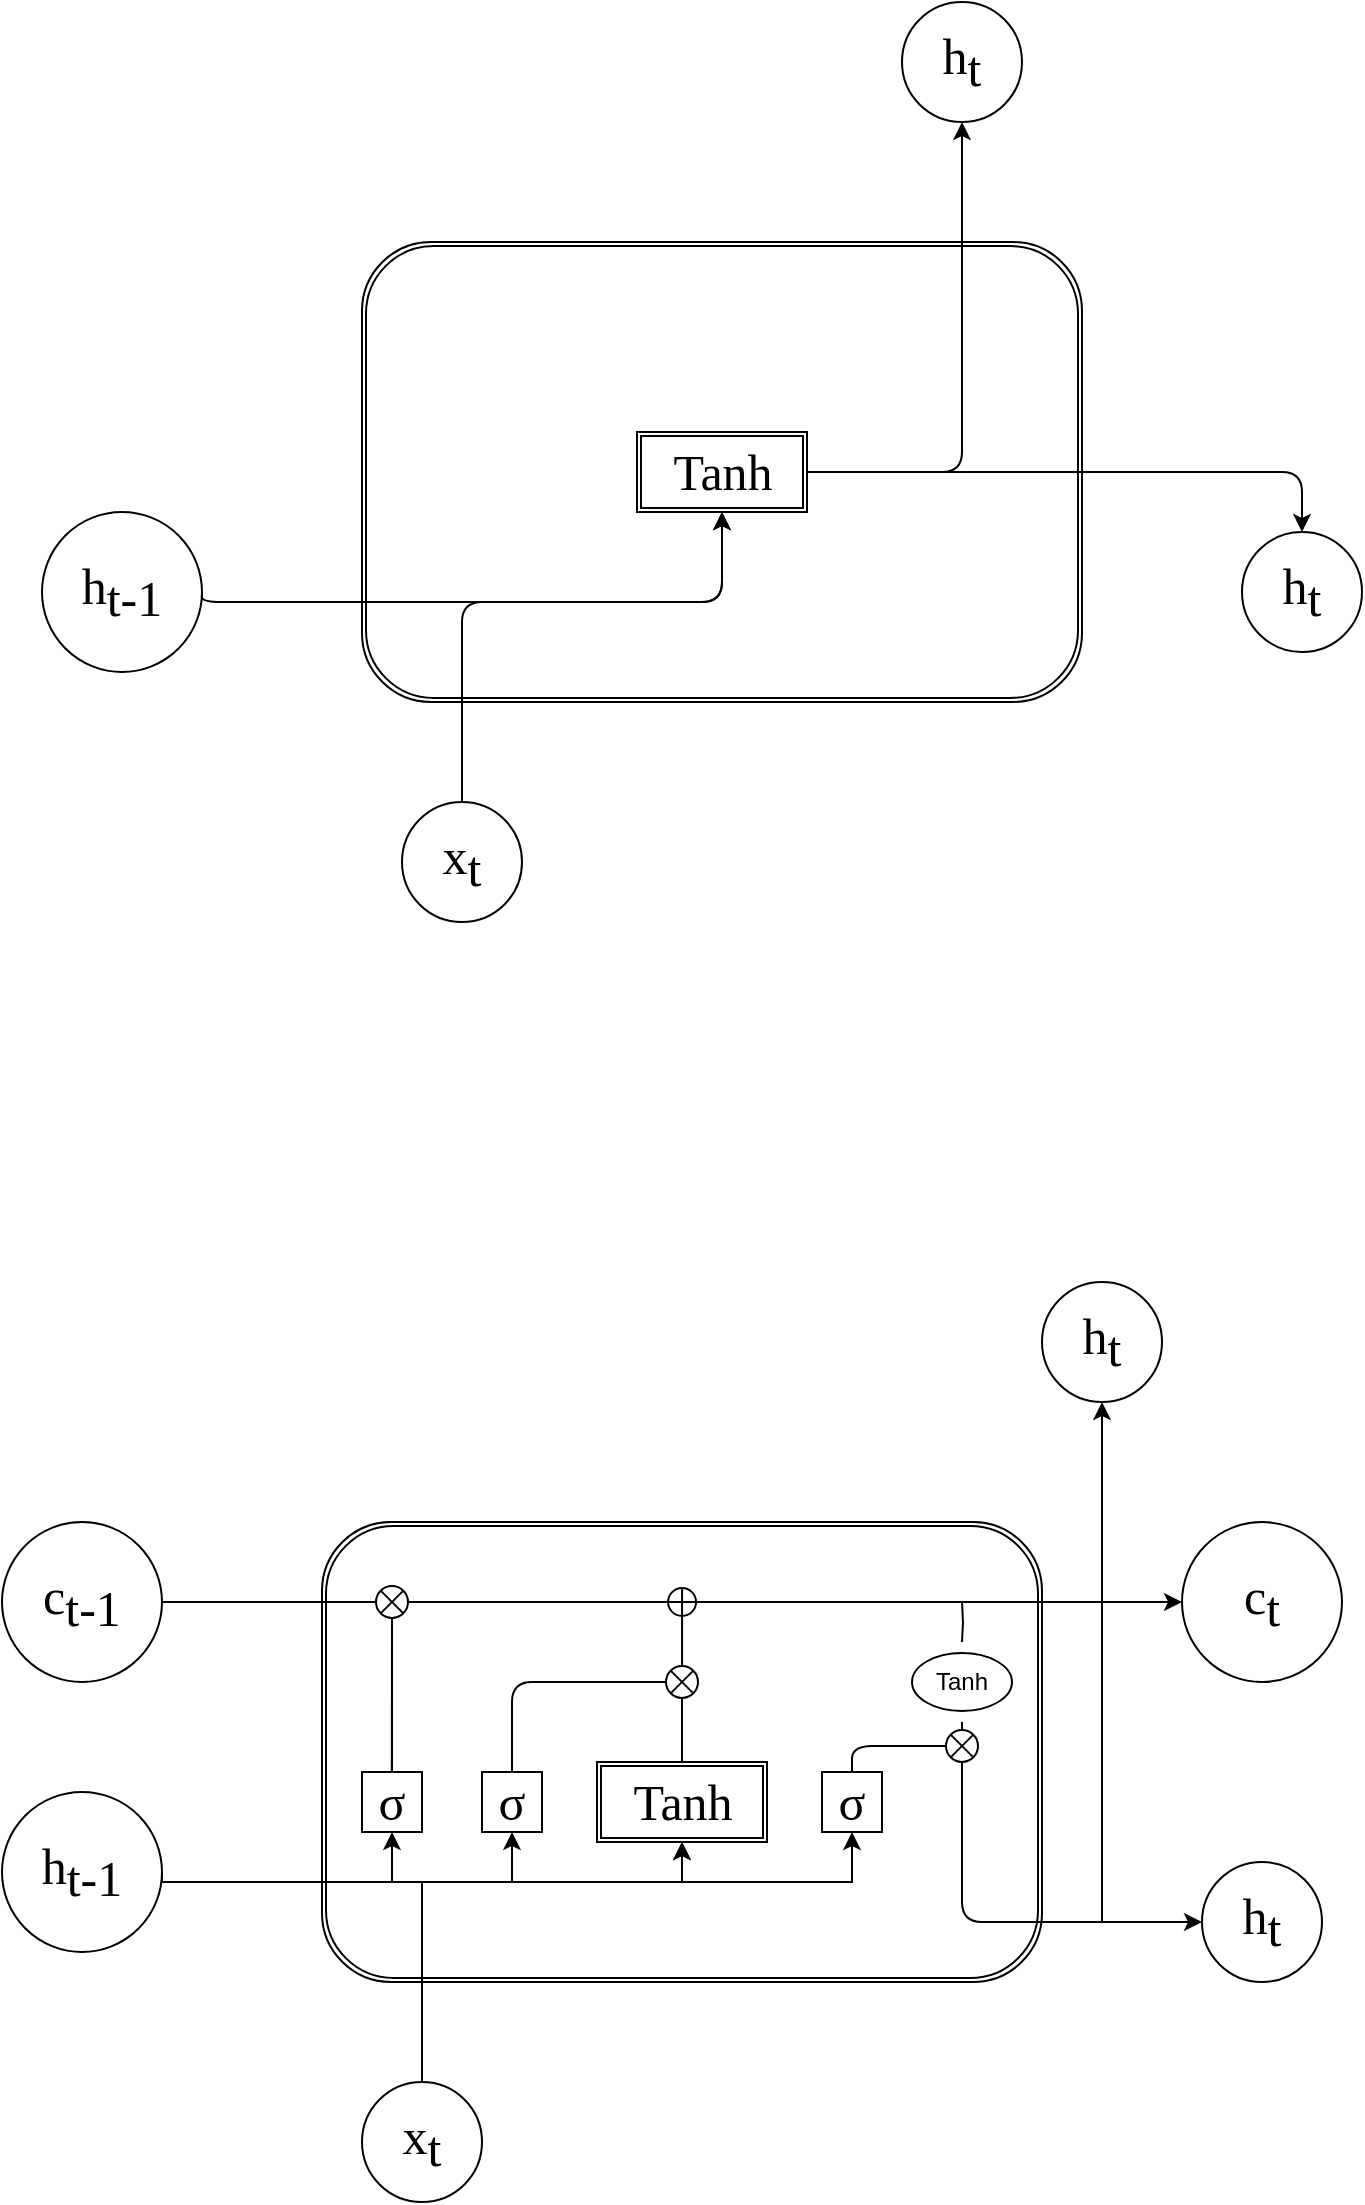 <mxfile pages="1">
    <diagram id="HtkFVWh4NAZ_7xuYh-5z" name="Page-1">
        <mxGraphModel dx="1050" dy="790" grid="1" gridSize="10" guides="1" tooltips="1" connect="1" arrows="1" fold="1" page="1" pageScale="1" pageWidth="850" pageHeight="1100" math="0" shadow="0">
            <root>
                <mxCell id="0"/>
                <mxCell id="1" parent="0"/>
                <mxCell id="2" value="" style="shape=ext;double=1;rounded=1;whiteSpace=wrap;html=1;fontFamily=Times New Roman;fontSize=25;" parent="1" vertex="1">
                    <mxGeometry x="260" y="280" width="360" height="230" as="geometry"/>
                </mxCell>
                <mxCell id="11" style="edgeStyle=orthogonalEdgeStyle;html=1;exitX=1;exitY=0.5;exitDx=0;exitDy=0;entryX=0.5;entryY=0;entryDx=0;entryDy=0;fontFamily=Times New Roman;fontSize=25;" parent="1" source="3" target="9" edge="1">
                    <mxGeometry relative="1" as="geometry"/>
                </mxCell>
                <mxCell id="12" style="edgeStyle=orthogonalEdgeStyle;html=1;exitX=1;exitY=0.5;exitDx=0;exitDy=0;entryX=0.5;entryY=1;entryDx=0;entryDy=0;fontFamily=Times New Roman;fontSize=25;" parent="1" source="3" target="10" edge="1">
                    <mxGeometry relative="1" as="geometry"/>
                </mxCell>
                <mxCell id="3" value="Tanh" style="shape=ext;double=1;rounded=0;whiteSpace=wrap;html=1;fontFamily=Times New Roman;fontSize=25;" parent="1" vertex="1">
                    <mxGeometry x="397.5" y="375" width="85" height="40" as="geometry"/>
                </mxCell>
                <mxCell id="7" style="edgeStyle=orthogonalEdgeStyle;html=1;exitX=0.5;exitY=0;exitDx=0;exitDy=0;entryX=0.5;entryY=1;entryDx=0;entryDy=0;fontFamily=Times New Roman;fontSize=25;" parent="1" source="5" target="3" edge="1">
                    <mxGeometry relative="1" as="geometry">
                        <Array as="points">
                            <mxPoint x="310" y="460"/>
                            <mxPoint x="440" y="460"/>
                        </Array>
                    </mxGeometry>
                </mxCell>
                <mxCell id="5" value="x&lt;sub style=&quot;font-size: 25px;&quot;&gt;t&lt;/sub&gt;" style="ellipse;whiteSpace=wrap;html=1;aspect=fixed;fontFamily=Times New Roman;fontSize=25;" parent="1" vertex="1">
                    <mxGeometry x="280" y="560" width="60" height="60" as="geometry"/>
                </mxCell>
                <mxCell id="8" style="edgeStyle=orthogonalEdgeStyle;html=1;exitX=1;exitY=0.5;exitDx=0;exitDy=0;entryX=0.5;entryY=1;entryDx=0;entryDy=0;fontFamily=Times New Roman;fontSize=25;" parent="1" source="6" target="3" edge="1">
                    <mxGeometry relative="1" as="geometry">
                        <Array as="points">
                            <mxPoint x="180" y="460"/>
                            <mxPoint x="440" y="460"/>
                        </Array>
                    </mxGeometry>
                </mxCell>
                <mxCell id="6" value="h&lt;sub style=&quot;font-size: 25px;&quot;&gt;t-1&lt;/sub&gt;" style="ellipse;whiteSpace=wrap;html=1;aspect=fixed;fontFamily=Times New Roman;fontSize=25;" parent="1" vertex="1">
                    <mxGeometry x="100" y="415" width="80" height="80" as="geometry"/>
                </mxCell>
                <mxCell id="9" value="h&lt;sub style=&quot;font-size: 25px&quot;&gt;t&lt;/sub&gt;" style="ellipse;whiteSpace=wrap;html=1;aspect=fixed;fontFamily=Times New Roman;fontSize=25;" parent="1" vertex="1">
                    <mxGeometry x="700" y="425" width="60" height="60" as="geometry"/>
                </mxCell>
                <mxCell id="10" value="h&lt;sub style=&quot;font-size: 25px;&quot;&gt;t&lt;/sub&gt;" style="ellipse;whiteSpace=wrap;html=1;aspect=fixed;fontFamily=Times New Roman;fontSize=25;" parent="1" vertex="1">
                    <mxGeometry x="530" y="160" width="60" height="60" as="geometry"/>
                </mxCell>
                <mxCell id="13" value="" style="shape=ext;double=1;rounded=1;whiteSpace=wrap;html=1;fontFamily=Times New Roman;fontSize=25;" parent="1" vertex="1">
                    <mxGeometry x="240" y="920" width="360" height="230" as="geometry"/>
                </mxCell>
                <mxCell id="38" style="edgeStyle=none;html=1;exitX=0.5;exitY=0;exitDx=0;exitDy=0;fontSize=18;endArrow=circlePlus;endFill=0;" parent="1" source="16" edge="1">
                    <mxGeometry relative="1" as="geometry">
                        <mxPoint x="420.038" y="952" as="targetPoint"/>
                        <mxPoint x="420" y="1032" as="sourcePoint"/>
                    </mxGeometry>
                </mxCell>
                <mxCell id="16" value="Tanh" style="shape=ext;double=1;rounded=0;whiteSpace=wrap;html=1;fontFamily=Times New Roman;fontSize=25;" parent="1" vertex="1">
                    <mxGeometry x="377.5" y="1040" width="85" height="40" as="geometry"/>
                </mxCell>
                <mxCell id="17" style="edgeStyle=orthogonalEdgeStyle;html=1;exitX=0.5;exitY=0;exitDx=0;exitDy=0;entryX=0.5;entryY=1;entryDx=0;entryDy=0;fontFamily=Times New Roman;fontSize=25;rounded=0;" parent="1" source="18" target="16" edge="1">
                    <mxGeometry relative="1" as="geometry">
                        <Array as="points">
                            <mxPoint x="290" y="1100"/>
                            <mxPoint x="420" y="1100"/>
                        </Array>
                    </mxGeometry>
                </mxCell>
                <mxCell id="25" style="edgeStyle=orthogonalEdgeStyle;html=1;exitX=0.5;exitY=0;exitDx=0;exitDy=0;entryX=0.5;entryY=1;entryDx=0;entryDy=0;fontFamily=Times New Roman;fontSize=25;fontColor=#000000;rounded=0;" parent="1" source="18" target="23" edge="1">
                    <mxGeometry relative="1" as="geometry">
                        <Array as="points">
                            <mxPoint x="290" y="1100"/>
                            <mxPoint x="275" y="1100"/>
                        </Array>
                    </mxGeometry>
                </mxCell>
                <mxCell id="26" style="edgeStyle=orthogonalEdgeStyle;html=1;exitX=0.5;exitY=0;exitDx=0;exitDy=0;entryX=0.5;entryY=1;entryDx=0;entryDy=0;fontFamily=Times New Roman;fontSize=25;fontColor=#000000;rounded=0;" parent="1" source="18" target="24" edge="1">
                    <mxGeometry relative="1" as="geometry">
                        <Array as="points">
                            <mxPoint x="290" y="1100"/>
                            <mxPoint x="335" y="1100"/>
                        </Array>
                    </mxGeometry>
                </mxCell>
                <mxCell id="29" style="edgeStyle=orthogonalEdgeStyle;html=1;exitX=0.5;exitY=0;exitDx=0;exitDy=0;entryX=0.5;entryY=1;entryDx=0;entryDy=0;fontFamily=Times New Roman;fontSize=25;fontColor=#000000;rounded=0;" parent="1" source="18" target="27" edge="1">
                    <mxGeometry relative="1" as="geometry">
                        <Array as="points">
                            <mxPoint x="290" y="1100"/>
                            <mxPoint x="505" y="1100"/>
                        </Array>
                    </mxGeometry>
                </mxCell>
                <mxCell id="18" value="x&lt;sub style=&quot;font-size: 25px;&quot;&gt;t&lt;/sub&gt;" style="ellipse;whiteSpace=wrap;html=1;aspect=fixed;fontFamily=Times New Roman;fontSize=25;" parent="1" vertex="1">
                    <mxGeometry x="260" y="1200" width="60" height="60" as="geometry"/>
                </mxCell>
                <mxCell id="19" style="edgeStyle=orthogonalEdgeStyle;html=1;exitX=1;exitY=0.5;exitDx=0;exitDy=0;entryX=0.5;entryY=1;entryDx=0;entryDy=0;fontFamily=Times New Roman;fontSize=25;rounded=0;" parent="1" source="20" target="16" edge="1">
                    <mxGeometry relative="1" as="geometry">
                        <Array as="points">
                            <mxPoint x="160" y="1100"/>
                            <mxPoint x="420" y="1100"/>
                        </Array>
                    </mxGeometry>
                </mxCell>
                <mxCell id="20" value="h&lt;sub style=&quot;font-size: 25px;&quot;&gt;t-1&lt;/sub&gt;" style="ellipse;whiteSpace=wrap;html=1;aspect=fixed;fontFamily=Times New Roman;fontSize=25;" parent="1" vertex="1">
                    <mxGeometry x="80" y="1055" width="80" height="80" as="geometry"/>
                </mxCell>
                <mxCell id="21" value="h&lt;sub style=&quot;font-size: 25px&quot;&gt;t&lt;/sub&gt;" style="ellipse;whiteSpace=wrap;html=1;aspect=fixed;fontFamily=Times New Roman;fontSize=25;" parent="1" vertex="1">
                    <mxGeometry x="680" y="1090" width="60" height="60" as="geometry"/>
                </mxCell>
                <mxCell id="22" value="h&lt;sub style=&quot;font-size: 25px;&quot;&gt;t&lt;/sub&gt;" style="ellipse;whiteSpace=wrap;html=1;aspect=fixed;fontFamily=Times New Roman;fontSize=25;" parent="1" vertex="1">
                    <mxGeometry x="600" y="800" width="60" height="60" as="geometry"/>
                </mxCell>
                <mxCell id="36" style="edgeStyle=none;html=1;exitX=0.5;exitY=0;exitDx=0;exitDy=0;fontSize=18;endArrow=none;endFill=0;" parent="1" edge="1">
                    <mxGeometry relative="1" as="geometry">
                        <mxPoint x="275" y="962" as="targetPoint"/>
                        <mxPoint x="275" y="1047" as="sourcePoint"/>
                        <Array as="points">
                            <mxPoint x="275" y="962"/>
                        </Array>
                    </mxGeometry>
                </mxCell>
                <mxCell id="23" value="&lt;div style=&quot;text-align: left&quot;&gt;σ&lt;/div&gt;" style="rounded=0;whiteSpace=wrap;html=1;fontFamily=Times New Roman;fontSize=25;" parent="1" vertex="1">
                    <mxGeometry x="260" y="1045" width="30" height="30" as="geometry"/>
                </mxCell>
                <mxCell id="24" value="&lt;div style=&quot;text-align: left&quot;&gt;σ&lt;/div&gt;" style="rounded=0;whiteSpace=wrap;html=1;fontFamily=Times New Roman;fontSize=25;" parent="1" vertex="1">
                    <mxGeometry x="320" y="1045" width="30" height="30" as="geometry"/>
                </mxCell>
                <mxCell id="27" value="&lt;div style=&quot;text-align: left&quot;&gt;σ&lt;/div&gt;" style="rounded=0;whiteSpace=wrap;html=1;fontFamily=Times New Roman;fontSize=25;" parent="1" vertex="1">
                    <mxGeometry x="490" y="1045" width="30" height="30" as="geometry"/>
                </mxCell>
                <mxCell id="32" style="edgeStyle=orthogonalEdgeStyle;html=1;exitX=1;exitY=0.5;exitDx=0;exitDy=0;fontFamily=Times New Roman;fontSize=25;fontColor=#000000;" parent="1" source="30" target="31" edge="1">
                    <mxGeometry relative="1" as="geometry"/>
                </mxCell>
                <mxCell id="30" value="c&lt;sub style=&quot;font-size: 25px&quot;&gt;t-1&lt;/sub&gt;" style="ellipse;whiteSpace=wrap;html=1;aspect=fixed;fontFamily=Times New Roman;fontSize=25;" parent="1" vertex="1">
                    <mxGeometry x="80" y="920" width="80" height="80" as="geometry"/>
                </mxCell>
                <mxCell id="31" value="c&lt;sub style=&quot;font-size: 25px&quot;&gt;t&lt;/sub&gt;" style="ellipse;whiteSpace=wrap;html=1;aspect=fixed;fontFamily=Times New Roman;fontSize=25;" parent="1" vertex="1">
                    <mxGeometry x="670" y="920" width="80" height="80" as="geometry"/>
                </mxCell>
                <mxCell id="42" style="edgeStyle=orthogonalEdgeStyle;html=1;exitX=0.5;exitY=0;exitDx=0;exitDy=0;fontSize=18;endArrow=none;endFill=0;" parent="1" edge="1">
                    <mxGeometry relative="1" as="geometry">
                        <mxPoint x="560.038" y="960" as="targetPoint"/>
                        <mxPoint x="560" y="980" as="sourcePoint"/>
                    </mxGeometry>
                </mxCell>
                <mxCell id="43" style="edgeStyle=orthogonalEdgeStyle;html=1;exitX=0.5;exitY=1;exitDx=0;exitDy=0;entryX=0;entryY=0.5;entryDx=0;entryDy=0;fontSize=18;endArrow=classic;endFill=1;" parent="1" target="21" edge="1">
                    <mxGeometry relative="1" as="geometry">
                        <Array as="points">
                            <mxPoint x="560" y="1120"/>
                        </Array>
                        <mxPoint x="560" y="1020" as="sourcePoint"/>
                    </mxGeometry>
                </mxCell>
                <mxCell id="45" value="" style="endArrow=classic;html=1;fontSize=18;entryX=0.5;entryY=1;entryDx=0;entryDy=0;" parent="1" target="22" edge="1">
                    <mxGeometry width="50" height="50" relative="1" as="geometry">
                        <mxPoint x="630" y="1120" as="sourcePoint"/>
                        <mxPoint x="670" y="1070" as="targetPoint"/>
                    </mxGeometry>
                </mxCell>
                <mxCell id="46" style="edgeStyle=none;html=1;exitX=0.5;exitY=0;exitDx=0;exitDy=0;fontSize=18;endArrow=none;endFill=0;startArrow=none;" parent="1" source="48" edge="1">
                    <mxGeometry relative="1" as="geometry">
                        <mxPoint x="274.92" y="960" as="targetPoint"/>
                        <mxPoint x="274.92" y="1045" as="sourcePoint"/>
                        <Array as="points">
                            <mxPoint x="274.92" y="960"/>
                        </Array>
                    </mxGeometry>
                </mxCell>
                <mxCell id="48" value="" style="shape=sumEllipse;perimeter=ellipsePerimeter;whiteSpace=wrap;html=1;backgroundOutline=1;labelBackgroundColor=#2A2A2A;fontSize=18;" parent="1" vertex="1">
                    <mxGeometry x="267" y="952" width="16" height="16" as="geometry"/>
                </mxCell>
                <mxCell id="49" value="" style="edgeStyle=none;html=1;exitX=0.5;exitY=0;exitDx=0;exitDy=0;fontSize=18;endArrow=none;endFill=0;" parent="1" target="48" edge="1">
                    <mxGeometry relative="1" as="geometry">
                        <mxPoint x="274.92" y="960" as="targetPoint"/>
                        <mxPoint x="274.92" y="1045" as="sourcePoint"/>
                        <Array as="points"/>
                    </mxGeometry>
                </mxCell>
                <mxCell id="50" value="" style="shape=sumEllipse;perimeter=ellipsePerimeter;whiteSpace=wrap;html=1;backgroundOutline=1;labelBackgroundColor=#2A2A2A;fontSize=18;" parent="1" vertex="1">
                    <mxGeometry x="412" y="992" width="16" height="16" as="geometry"/>
                </mxCell>
                <mxCell id="51" value="" style="edgeStyle=orthogonalEdgeStyle;html=1;exitX=0.5;exitY=0;exitDx=0;exitDy=0;fontSize=18;endArrow=none;endFill=0;entryX=0;entryY=0.5;entryDx=0;entryDy=0;" parent="1" source="24" target="50" edge="1">
                    <mxGeometry relative="1" as="geometry">
                        <mxPoint x="420" y="1000" as="targetPoint"/>
                        <mxPoint x="335.0" y="1045" as="sourcePoint"/>
                        <Array as="points"/>
                    </mxGeometry>
                </mxCell>
                <mxCell id="52" value="" style="shape=sumEllipse;perimeter=ellipsePerimeter;whiteSpace=wrap;html=1;backgroundOutline=1;labelBackgroundColor=#2A2A2A;fontSize=18;" parent="1" vertex="1">
                    <mxGeometry x="552" y="1024" width="16" height="16" as="geometry"/>
                </mxCell>
                <mxCell id="53" value="" style="edgeStyle=orthogonalEdgeStyle;html=1;exitX=0.5;exitY=0;exitDx=0;exitDy=0;fontSize=18;endArrow=none;endFill=0;entryX=0;entryY=0.5;entryDx=0;entryDy=0;" parent="1" source="27" target="52" edge="1">
                    <mxGeometry relative="1" as="geometry">
                        <mxPoint x="568" y="1030" as="targetPoint"/>
                        <mxPoint x="505" y="1045" as="sourcePoint"/>
                        <Array as="points"/>
                    </mxGeometry>
                </mxCell>
                <mxCell id="56" value="Tanh" style="ellipse;whiteSpace=wrap;html=1;" parent="1" vertex="1">
                    <mxGeometry x="535" y="985.5" width="50" height="29" as="geometry"/>
                </mxCell>
            </root>
        </mxGraphModel>
    </diagram>
</mxfile>